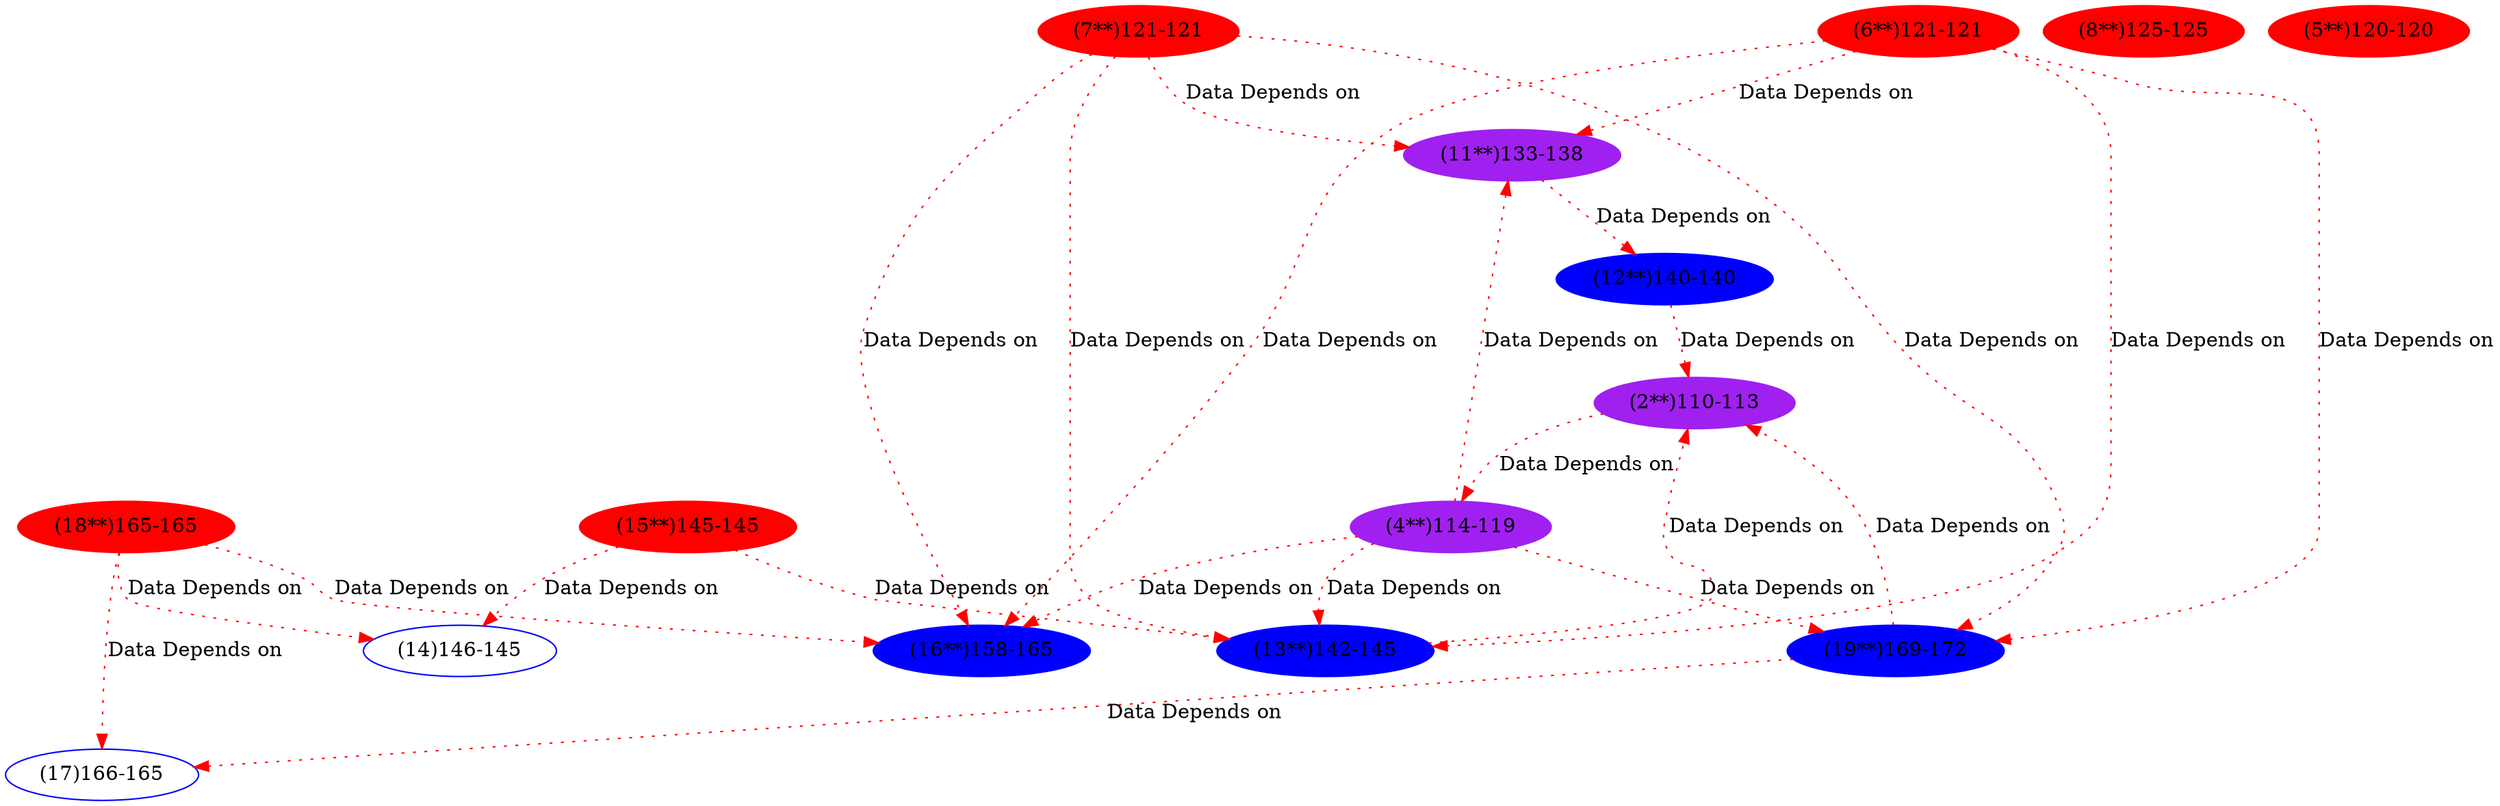 digraph "" { 
11[ label="(11**)133-138",color=purple,style=filled];
11[ label="(11**)133-138",color=purple,style=filled];
11[ label="(11**)133-138",color=purple,style=filled];
12[ label="(12**)140-140",color=blue,style=filled];
13[ label="(13**)142-145",color=blue,style=filled];
13[ label="(13**)142-145",color=blue,style=filled];
11[ label="(11**)133-138",color=purple,style=filled];
11[ label="(11**)133-138",color=purple,style=filled];
11[ label="(11**)133-138",color=purple,style=filled];
16[ label="(16**)158-165",color=blue,style=filled];
16[ label="(16**)158-165",color=blue,style=filled];
13[ label="(13**)142-145",color=blue,style=filled];
13[ label="(13**)142-145",color=blue,style=filled];
15[ label="(15**)145-145",color=red,style=filled];
19[ label="(19**)169-172",color=blue,style=filled];
19[ label="(19**)169-172",color=blue,style=filled];
19[ label="(19**)169-172",color=blue,style=filled];
19[ label="(19**)169-172",color=blue,style=filled];
16[ label="(16**)158-165",color=blue,style=filled];
2[ label="(2**)110-113",color=purple,style=filled];
16[ label="(16**)158-165",color=blue,style=filled];
2[ label="(2**)110-113",color=purple,style=filled];
16[ label="(16**)158-165",color=blue,style=filled];
16[ label="(16**)158-165",color=blue,style=filled];
16[ label="(16**)158-165",color=blue,style=filled];
18[ label="(18**)165-165",color=red,style=filled];
16[ label="(16**)158-165",color=blue,style=filled];
4[ label="(4**)114-119",color=purple,style=filled];
4[ label="(4**)114-119",color=purple,style=filled];
4[ label="(4**)114-119",color=purple,style=filled];
4[ label="(4**)114-119",color=purple,style=filled];
4[ label="(4**)114-119",color=purple,style=filled];
4[ label="(4**)114-119",color=purple,style=filled];
2[ label="(2**)110-113",color=purple,style=filled];
2[ label="(2**)110-113",color=purple,style=filled];
8[ label="(8**)125-125",color=red,style=filled];
6[ label="(6**)121-121",color=red,style=filled];
7[ label="(7**)121-121",color=red,style=filled];
5[ label="(5**)120-120",color=red,style=filled];
2->4[ color="red" label="Data Depends on" style = dotted ];
17[ label="(17)166-165",color=blue];
19->17[ color="red" label="Data Depends on" style = dotted ];
19->2[ color="red" label="Data Depends on" style = dotted ];
18->17[ color="red" label="Data Depends on" style = dotted ];
18->16[ color="red" label="Data Depends on" style = dotted ];
14[ label="(14)146-145",color=blue];
18->14[ color="red" label="Data Depends on" style = dotted ];
4->16[ color="red" label="Data Depends on" style = dotted ];
4->19[ color="red" label="Data Depends on" style = dotted ];
4->11[ color="red" label="Data Depends on" style = dotted ];
4->13[ color="red" label="Data Depends on" style = dotted ];
6->11[ color="red" label="Data Depends on" style = dotted ];
6->16[ color="red" label="Data Depends on" style = dotted ];
6->19[ color="red" label="Data Depends on" style = dotted ];
6->13[ color="red" label="Data Depends on" style = dotted ];
7->16[ color="red" label="Data Depends on" style = dotted ];
7->13[ color="red" label="Data Depends on" style = dotted ];
7->19[ color="red" label="Data Depends on" style = dotted ];
7->11[ color="red" label="Data Depends on" style = dotted ];
11->12[ color="red" label="Data Depends on" style = dotted ];
12->2[ color="red" label="Data Depends on" style = dotted ];
13->2[ color="red" label="Data Depends on" style = dotted ];
15->13[ color="red" label="Data Depends on" style = dotted ];
15->14[ color="red" label="Data Depends on" style = dotted ];
}
